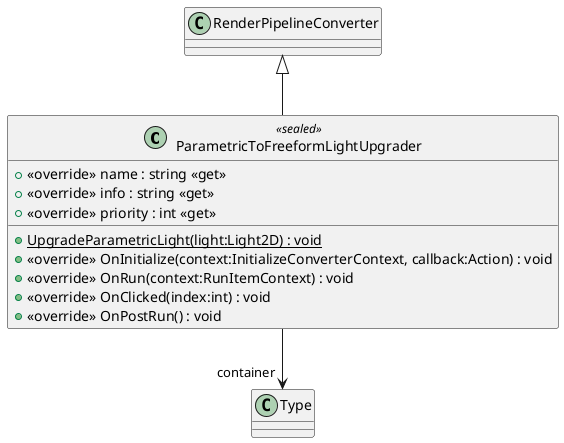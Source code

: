 @startuml
class ParametricToFreeformLightUpgrader <<sealed>> {
    + <<override>> name : string <<get>>
    + <<override>> info : string <<get>>
    + <<override>> priority : int <<get>>
    + {static} UpgradeParametricLight(light:Light2D) : void
    + <<override>> OnInitialize(context:InitializeConverterContext, callback:Action) : void
    + <<override>> OnRun(context:RunItemContext) : void
    + <<override>> OnClicked(index:int) : void
    + <<override>> OnPostRun() : void
}
RenderPipelineConverter <|-- ParametricToFreeformLightUpgrader
ParametricToFreeformLightUpgrader --> "container" Type
@enduml
